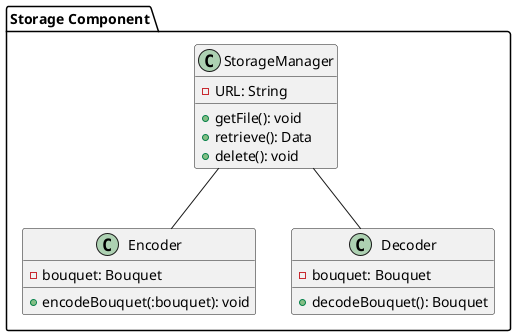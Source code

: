 @startuml
package "Storage Component" {
    class StorageManager {
        -URL: String
        +getFile(): void
        +retrieve(): Data
        +delete(): void
    }

    class Encoder {
        -bouquet: Bouquet
        +encodeBouquet(:bouquet): void
    }

    class Decoder {
        -bouquet: Bouquet
        +decodeBouquet(): Bouquet
    }

    StorageManager -- Encoder
    StorageManager -- Decoder
}
@enduml